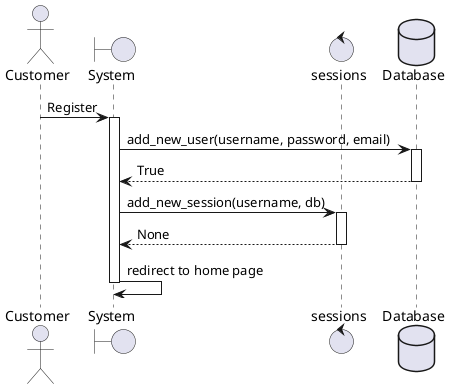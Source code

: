 @startuml register
actor Customer
boundary "System" as system
control "sessions" as sessions
database "Database" as db 
Customer -> system: Register
activate system
system -> db: add_new_user(username, password, email)
activate db
db --> system: True
deactivate db
system -> sessions: add_new_session(username, db)
activate sessions
sessions --> system: None
deactivate sessions
system -> system: redirect to home page
deactivate system
@enduml 

